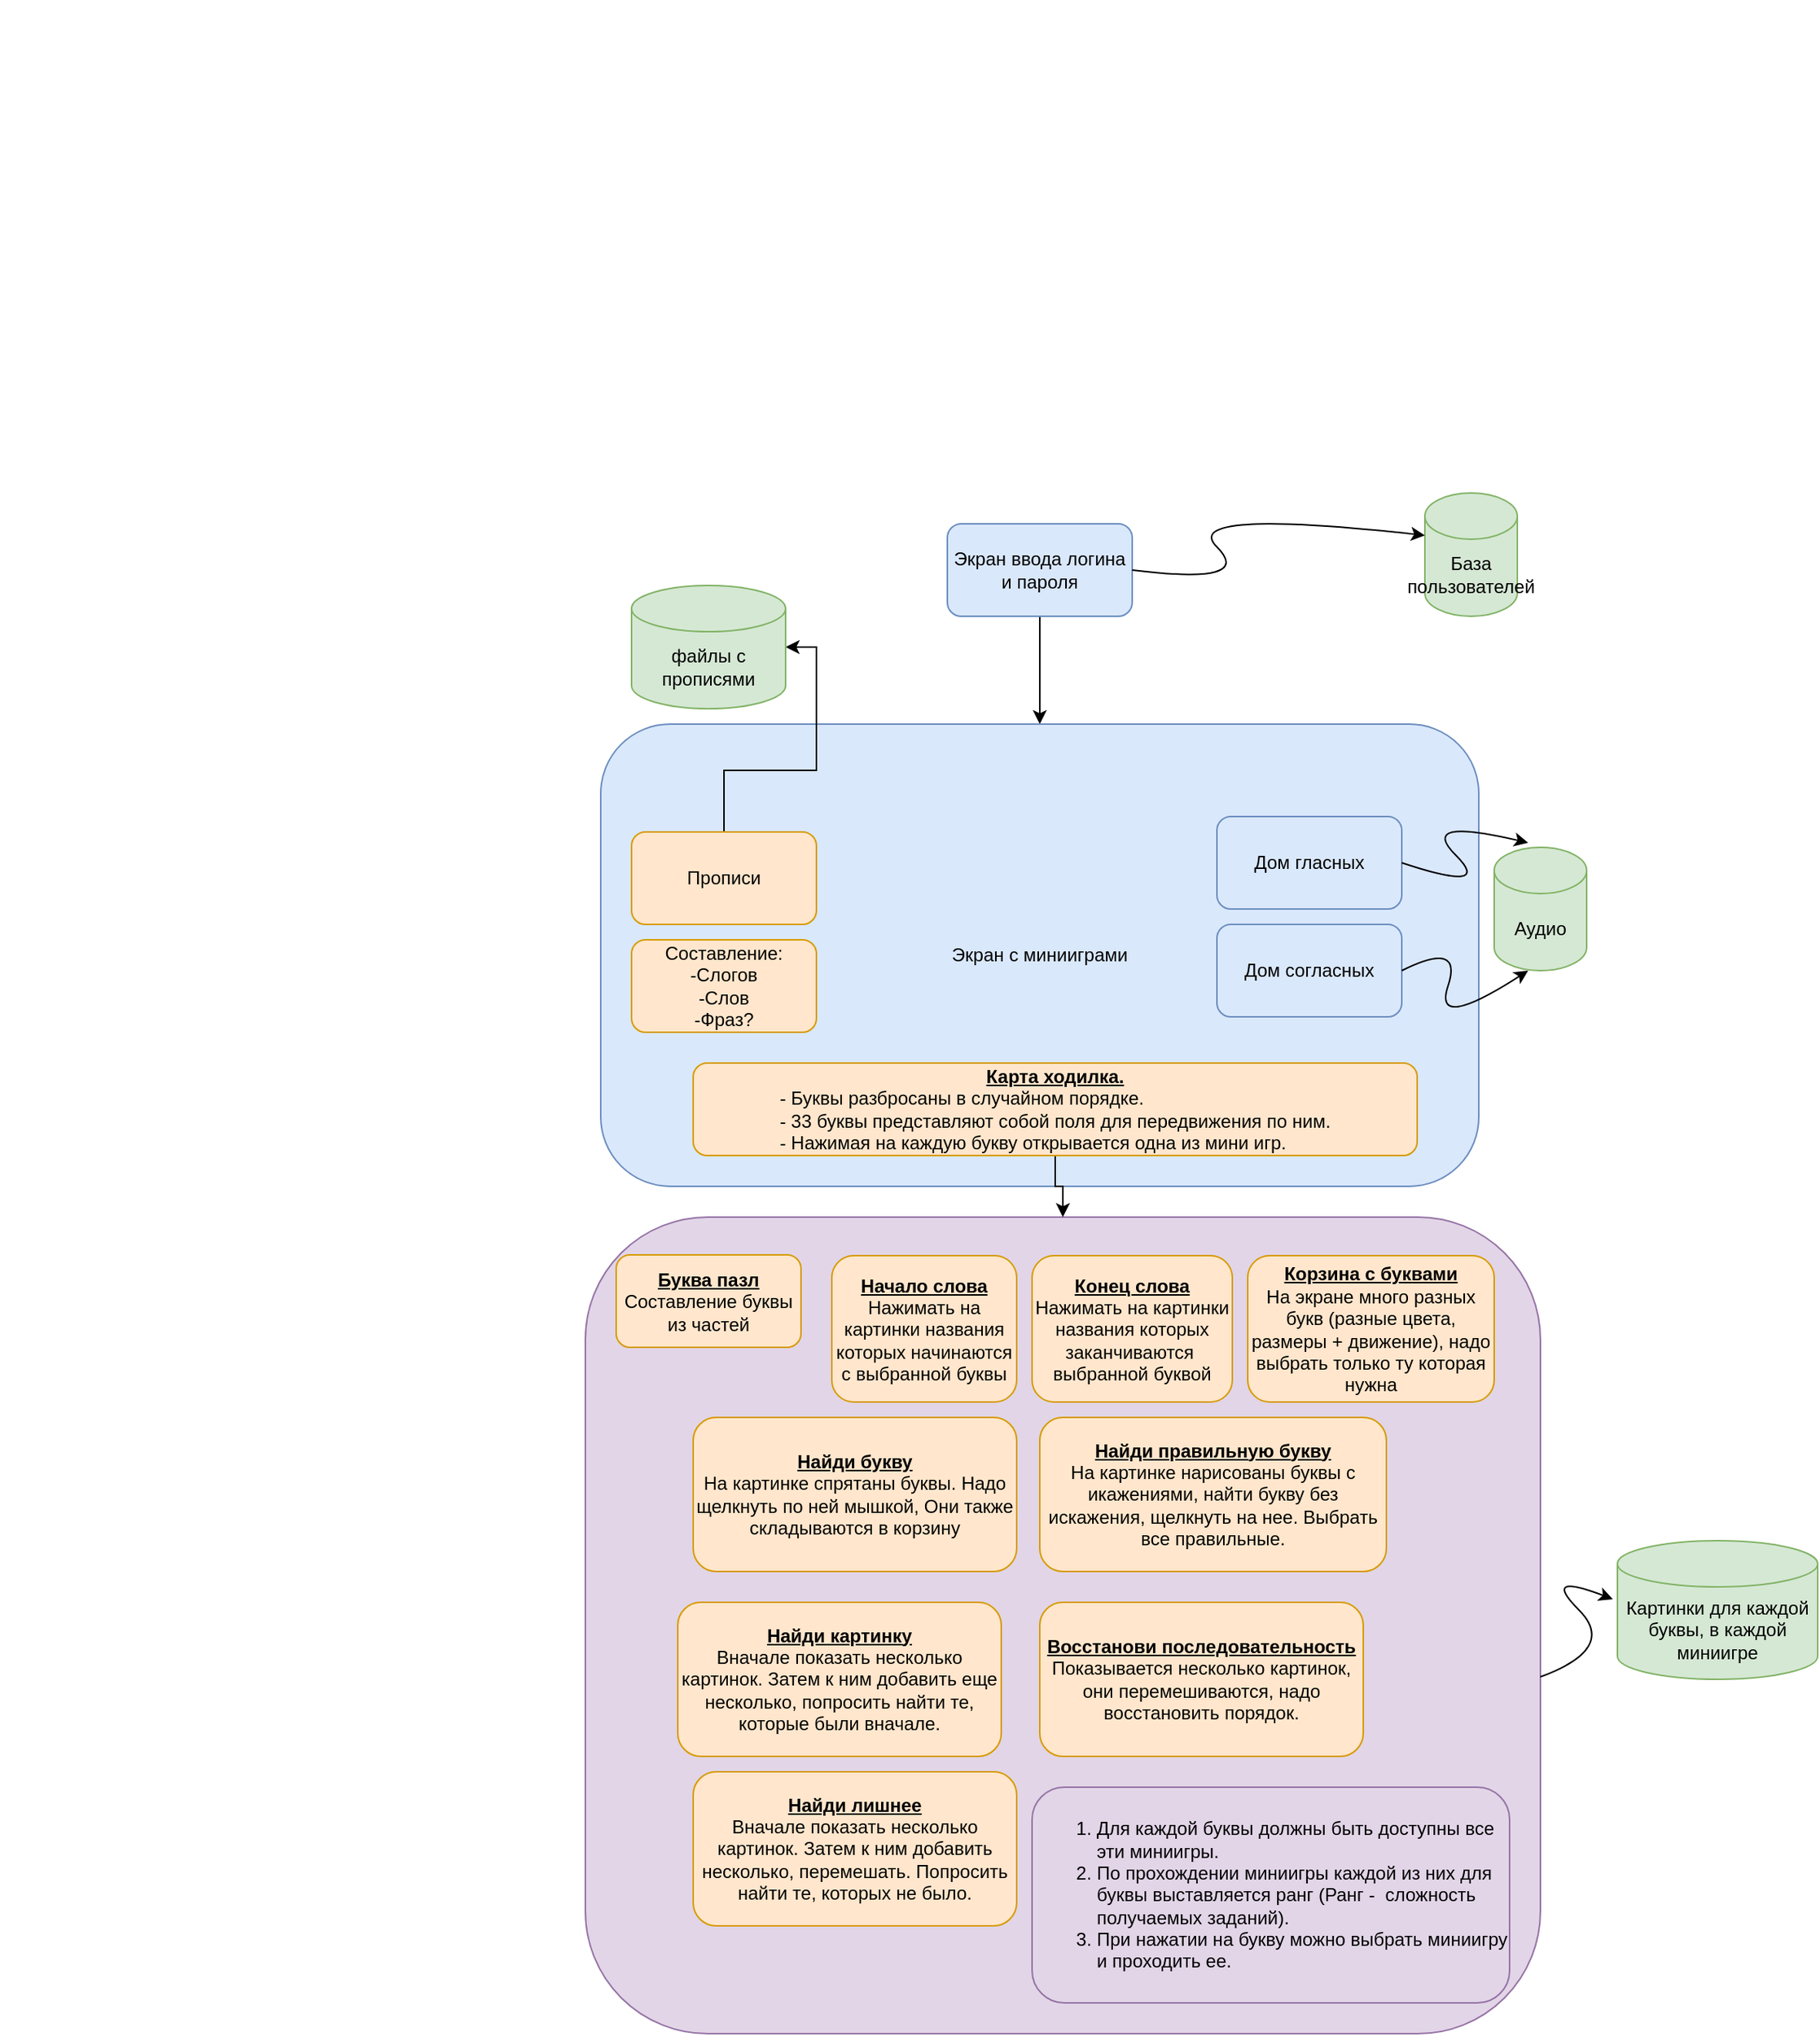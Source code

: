 <mxfile version="15.8.7" type="device"><diagram id="IunH18cLSMz2fw3ddqkJ" name="Страница 1"><mxGraphModel dx="3263" dy="809" grid="1" gridSize="10" guides="1" tooltips="1" connect="1" arrows="1" fold="1" page="1" pageScale="1" pageWidth="827" pageHeight="1169" math="0" shadow="0"><root><mxCell id="0"/><mxCell id="1" parent="0"/><mxCell id="gkEb96QHfcOuGxYYgbdy-29" value="" style="rounded=1;whiteSpace=wrap;html=1;fillColor=#e1d5e7;strokeColor=#9673a6;" parent="1" vertex="1"><mxGeometry x="-1900" y="940" width="620" height="530" as="geometry"/></mxCell><mxCell id="gkEb96QHfcOuGxYYgbdy-39" style="edgeStyle=orthogonalEdgeStyle;rounded=0;orthogonalLoop=1;jettySize=auto;html=1;exitX=0.5;exitY=1;exitDx=0;exitDy=0;entryX=0.5;entryY=0;entryDx=0;entryDy=0;" parent="1" source="gkEb96QHfcOuGxYYgbdy-2" target="gkEb96QHfcOuGxYYgbdy-3" edge="1"><mxGeometry relative="1" as="geometry"/></mxCell><mxCell id="gkEb96QHfcOuGxYYgbdy-2" value="Экран ввода логина и пароля" style="rounded=1;whiteSpace=wrap;html=1;fillColor=#dae8fc;strokeColor=#6c8ebf;" parent="1" vertex="1"><mxGeometry x="-1665" y="490" width="120" height="60" as="geometry"/></mxCell><mxCell id="gkEb96QHfcOuGxYYgbdy-3" value="Экран с минииграми" style="rounded=1;whiteSpace=wrap;html=1;fillColor=#dae8fc;strokeColor=#6c8ebf;" parent="1" vertex="1"><mxGeometry x="-1890" y="620" width="570" height="300" as="geometry"/></mxCell><mxCell id="gkEb96QHfcOuGxYYgbdy-35" style="edgeStyle=orthogonalEdgeStyle;rounded=0;orthogonalLoop=1;jettySize=auto;html=1;exitX=0.5;exitY=0;exitDx=0;exitDy=0;entryX=1;entryY=0.5;entryDx=0;entryDy=0;entryPerimeter=0;" parent="1" source="gkEb96QHfcOuGxYYgbdy-4" target="gkEb96QHfcOuGxYYgbdy-33" edge="1"><mxGeometry relative="1" as="geometry"/></mxCell><mxCell id="gkEb96QHfcOuGxYYgbdy-4" value="Прописи" style="rounded=1;whiteSpace=wrap;html=1;fillColor=#ffe6cc;strokeColor=#d79b00;" parent="1" vertex="1"><mxGeometry x="-1870" y="690" width="120" height="60" as="geometry"/></mxCell><mxCell id="gkEb96QHfcOuGxYYgbdy-9" value="База пользователей" style="shape=cylinder3;whiteSpace=wrap;html=1;boundedLbl=1;backgroundOutline=1;size=15;fillColor=#d5e8d4;strokeColor=#82b366;" parent="1" vertex="1"><mxGeometry x="-1355" y="470" width="60" height="80" as="geometry"/></mxCell><mxCell id="gkEb96QHfcOuGxYYgbdy-11" value="Дом согласных" style="rounded=1;whiteSpace=wrap;html=1;fillColor=#dae8fc;strokeColor=#6c8ebf;" parent="1" vertex="1"><mxGeometry x="-1490" y="750" width="120" height="60" as="geometry"/></mxCell><mxCell id="gkEb96QHfcOuGxYYgbdy-12" value="Дом гласных" style="rounded=1;whiteSpace=wrap;html=1;fillColor=#dae8fc;strokeColor=#6c8ebf;" parent="1" vertex="1"><mxGeometry x="-1490" y="680" width="120" height="60" as="geometry"/></mxCell><mxCell id="gkEb96QHfcOuGxYYgbdy-13" value="Составление:&lt;br&gt;-Слогов&lt;br&gt;-Слов&lt;br&gt;-Фраз?" style="rounded=1;whiteSpace=wrap;html=1;fillColor=#ffe6cc;strokeColor=#d79b00;" parent="1" vertex="1"><mxGeometry x="-1870" y="760" width="120" height="60" as="geometry"/></mxCell><mxCell id="gkEb96QHfcOuGxYYgbdy-14" value="Аудио" style="shape=cylinder3;whiteSpace=wrap;html=1;boundedLbl=1;backgroundOutline=1;size=15;fillColor=#d5e8d4;strokeColor=#82b366;" parent="1" vertex="1"><mxGeometry x="-1310" y="700" width="60" height="80" as="geometry"/></mxCell><mxCell id="gkEb96QHfcOuGxYYgbdy-15" value="" style="curved=1;endArrow=classic;html=1;rounded=0;exitX=1;exitY=0.5;exitDx=0;exitDy=0;entryX=0;entryY=0;entryDx=0;entryDy=27.5;entryPerimeter=0;" parent="1" source="gkEb96QHfcOuGxYYgbdy-2" target="gkEb96QHfcOuGxYYgbdy-9" edge="1"><mxGeometry width="50" height="50" relative="1" as="geometry"><mxPoint x="-1515" y="530" as="sourcePoint"/><mxPoint x="-1465" y="480" as="targetPoint"/><Array as="points"><mxPoint x="-1465" y="530"/><mxPoint x="-1515" y="480"/></Array></mxGeometry></mxCell><mxCell id="gkEb96QHfcOuGxYYgbdy-16" value="" style="curved=1;endArrow=classic;html=1;rounded=0;exitX=1;exitY=0.5;exitDx=0;exitDy=0;entryX=0.367;entryY=-0.037;entryDx=0;entryDy=0;entryPerimeter=0;" parent="1" source="gkEb96QHfcOuGxYYgbdy-12" target="gkEb96QHfcOuGxYYgbdy-14" edge="1"><mxGeometry width="50" height="50" relative="1" as="geometry"><mxPoint x="-1360" y="730" as="sourcePoint"/><mxPoint x="-1310" y="680" as="targetPoint"/><Array as="points"><mxPoint x="-1310" y="730"/><mxPoint x="-1360" y="680"/></Array></mxGeometry></mxCell><mxCell id="gkEb96QHfcOuGxYYgbdy-17" value="" style="curved=1;endArrow=classic;html=1;rounded=0;exitX=1;exitY=0.5;exitDx=0;exitDy=0;entryX=0.367;entryY=1;entryDx=0;entryDy=0;entryPerimeter=0;" parent="1" source="gkEb96QHfcOuGxYYgbdy-11" target="gkEb96QHfcOuGxYYgbdy-14" edge="1"><mxGeometry width="50" height="50" relative="1" as="geometry"><mxPoint x="-1350" y="870" as="sourcePoint"/><mxPoint x="-1300" y="820" as="targetPoint"/><Array as="points"><mxPoint x="-1330" y="760"/><mxPoint x="-1350" y="820"/></Array></mxGeometry></mxCell><mxCell id="gkEb96QHfcOuGxYYgbdy-36" style="edgeStyle=orthogonalEdgeStyle;rounded=0;orthogonalLoop=1;jettySize=auto;html=1;exitX=0.5;exitY=1;exitDx=0;exitDy=0;entryX=0.5;entryY=0;entryDx=0;entryDy=0;" parent="1" source="gkEb96QHfcOuGxYYgbdy-18" target="gkEb96QHfcOuGxYYgbdy-29" edge="1"><mxGeometry relative="1" as="geometry"/></mxCell><mxCell id="gkEb96QHfcOuGxYYgbdy-18" value="&lt;b&gt;&lt;u&gt;Карта ходилка.&lt;/u&gt;&lt;/b&gt;&lt;br&gt;&lt;div style=&quot;text-align: left&quot;&gt;&lt;span&gt;- Буквы разбросаны в случайном порядке.&lt;/span&gt;&lt;/div&gt;&lt;div style=&quot;text-align: left&quot;&gt;&lt;span&gt;- 33 буквы представляют собой поля для передвижения по ним.&lt;/span&gt;&lt;/div&gt;&lt;div style=&quot;text-align: left&quot;&gt;&lt;span&gt;- Нажимая на каждую букву открывается одна из мини игр.&lt;/span&gt;&lt;/div&gt;" style="rounded=1;whiteSpace=wrap;html=1;fillColor=#ffe6cc;strokeColor=#d79b00;" parent="1" vertex="1"><mxGeometry x="-1830" y="840" width="470" height="60" as="geometry"/></mxCell><mxCell id="gkEb96QHfcOuGxYYgbdy-19" value="&lt;b&gt;&lt;u&gt;Буква пазл&lt;br&gt;&lt;/u&gt;&lt;/b&gt;Составление буквы из частей" style="rounded=1;whiteSpace=wrap;html=1;fillColor=#ffe6cc;strokeColor=#d79b00;" parent="1" vertex="1"><mxGeometry x="-1880" y="964.5" width="120" height="60" as="geometry"/></mxCell><mxCell id="gkEb96QHfcOuGxYYgbdy-20" value="&lt;b&gt;&lt;u&gt;Начало слова&lt;/u&gt;&lt;/b&gt;&lt;br&gt;Нажимать на картинки названия которых начинаются с выбранной буквы" style="rounded=1;whiteSpace=wrap;html=1;fillColor=#ffe6cc;strokeColor=#d79b00;" parent="1" vertex="1"><mxGeometry x="-1740" y="965" width="120" height="95" as="geometry"/></mxCell><mxCell id="gkEb96QHfcOuGxYYgbdy-22" value="&lt;b&gt;&lt;u&gt;Корзина с буквами&lt;/u&gt;&lt;/b&gt;&lt;br&gt;На экране много разных букв (разные цвета, размеры + движение), надо выбрать только ту которая нужна" style="rounded=1;whiteSpace=wrap;html=1;fillColor=#ffe6cc;strokeColor=#d79b00;" parent="1" vertex="1"><mxGeometry x="-1470" y="965" width="160" height="95" as="geometry"/></mxCell><mxCell id="gkEb96QHfcOuGxYYgbdy-23" value="&lt;b&gt;&lt;u&gt;Конец слова&lt;/u&gt;&lt;/b&gt;&lt;br&gt;Нажимать на картинки названия которых заканчиваются&amp;nbsp; выбранной буквой" style="rounded=1;whiteSpace=wrap;html=1;fillColor=#ffe6cc;strokeColor=#d79b00;" parent="1" vertex="1"><mxGeometry x="-1610" y="965" width="130" height="95" as="geometry"/></mxCell><mxCell id="gkEb96QHfcOuGxYYgbdy-24" value="&lt;b&gt;&lt;u&gt;Найди букву&lt;/u&gt;&lt;/b&gt;&lt;br&gt;На картинке спрятаны буквы. Надо щелкнуть по ней мышкой, Они также складываются в корзину" style="rounded=1;whiteSpace=wrap;html=1;fillColor=#ffe6cc;strokeColor=#d79b00;" parent="1" vertex="1"><mxGeometry x="-1830" y="1070" width="210" height="100" as="geometry"/></mxCell><mxCell id="gkEb96QHfcOuGxYYgbdy-25" value="&lt;b&gt;&lt;u&gt;Найди правильную букву&lt;/u&gt;&lt;/b&gt;&lt;br&gt;На картинке нарисованы буквы с икажениями, найти букву без искажения, щелкнуть на нее. Выбрать все правильные." style="rounded=1;whiteSpace=wrap;html=1;fillColor=#ffe6cc;strokeColor=#d79b00;" parent="1" vertex="1"><mxGeometry x="-1605" y="1070" width="225" height="100" as="geometry"/></mxCell><mxCell id="gkEb96QHfcOuGxYYgbdy-26" value="&lt;b&gt;&lt;u&gt;Найди картинку&lt;/u&gt;&lt;/b&gt;&lt;br&gt;Вначале показать несколько картинок. Затем к ним добавить еще несколько, попросить найти те, которые были вначале.&lt;span style=&quot;color: rgba(0 , 0 , 0 , 0) ; font-family: monospace ; font-size: 0px&quot;&gt;%3CmxGraphModel%3E%3Croot%3E%3CmxCell%20id%3D%220%22%2F%3E%3CmxCell%20id%3D%221%22%20parent%3D%220%22%2F%3E%3CmxCell%20id%3D%222%22%20value%3D%22%26lt%3Bb%26gt%3B%26lt%3Bu%26gt%3B%D0%9D%D0%B0%D0%B9%D0%B4%D0%B8%20%D0%B1%D1%83%D0%BA%D0%B2%D1%83%26lt%3B%2Fu%26gt%3B%26lt%3B%2Fb%26gt%3B%26lt%3Bbr%26gt%3B%D0%9D%D0%B0%20%D0%BA%D0%B0%D1%80%D1%82%D0%B8%D0%BD%D0%BA%D0%B5%20%D1%81%D0%BF%D1%80%D1%8F%D1%82%D0%B0%D0%BD%D1%8B%20%D0%B1%D1%83%D0%BA%D0%B2%D1%8B.%20%D0%9D%D0%B0%D0%B4%D0%BE%20%D1%89%D0%B5%D0%BB%D0%BA%D0%BD%D1%83%D1%82%D1%8C%20%D0%BF%D0%BE%20%D0%BD%D0%B5%D0%B9%20%D0%BC%D1%8B%D1%88%D0%BA%D0%BE%D0%B9%2C%20%D0%9E%D0%BD%D0%B8%20%D1%82%D0%B0%D0%BA%D0%B6%D0%B5%20%D1%81%D0%BA%D0%BB%D0%B0%D0%B4%D1%8B%D0%B2%D0%B0%D1%8E%D1%82%D1%81%D1%8F%20%D0%B2%20%D0%BA%D0%BE%D1%80%D0%B7%D0%B8%D0%BD%D1%83%22%20style%3D%22rounded%3D1%3BwhiteSpace%3Dwrap%3Bhtml%3D1%3BfillColor%3D%23ffe6cc%3BstrokeColor%3D%23d79b00%3B%22%20vertex%3D%221%22%20parent%3D%221%22%3E%3CmxGeometry%20x%3D%22160%22%20y%3D%22690%22%20width%3D%22210%22%20height%3D%22100%22%20as%3D%22geometry%22%2F%3E%3C%2FmxCell%3E%3C%2Froot%3E%3C%2FmxGraphModel%3E&lt;/span&gt;" style="rounded=1;whiteSpace=wrap;html=1;fillColor=#ffe6cc;strokeColor=#d79b00;" parent="1" vertex="1"><mxGeometry x="-1840" y="1190" width="210" height="100" as="geometry"/></mxCell><mxCell id="gkEb96QHfcOuGxYYgbdy-27" value="&lt;b&gt;&lt;u&gt;Восстанови последовательность&lt;/u&gt;&lt;/b&gt;&lt;br&gt;Показывается несколько картинок, они перемешиваются, надо восстановить порядок.&lt;span style=&quot;color: rgba(0 , 0 , 0 , 0) ; font-family: monospace ; font-size: 0px&quot;&gt;%3CmxGraphModel%3E%3Croot%3E%3CmxCell%20id%3D%220%22%2F%3E%3CmxCell%20id%3D%221%22%20parent%3D%220%22%2F%3E%3CmxCell%20id%3D%222%22%20value%3D%22%26lt%3Bb%26gt%3B%26lt%3Bu%26gt%3B%D0%9D%D0%B0%D0%B9%D0%B4%D0%B8%20%D0%B1%D1%83%D0%BA%D0%B2%D1%83%26lt%3B%2Fu%26gt%3B%26lt%3B%2Fb%26gt%3B%26lt%3Bbr%26gt%3B%D0%9D%D0%B0%20%D0%BA%D0%B0%D1%80%D1%82%D0%B8%D0%BD%D0%BA%D0%B5%20%D1%81%D0%BF%D1%80%D1%8F%D1%82%D0%B0%D0%BD%D1%8B%20%D0%B1%D1%83%D0%BA%D0%B2%D1%8B.%20%D0%9D%D0%B0%D0%B4%D0%BE%20%D1%89%D0%B5%D0%BB%D0%BA%D0%BD%D1%83%D1%82%D1%8C%20%D0%BF%D0%BE%20%D0%BD%D0%B5%D0%B9%20%D0%BC%D1%8B%D1%88%D0%BA%D0%BE%D0%B9%2C%20%D0%9E%D0%BD%D0%B8%20%D1%82%D0%B0%D0%BA%D0%B6%D0%B5%20%D1%81%D0%BA%D0%BB%D0%B0%D0%B4%D1%8B%D0%B2%D0%B0%D1%8E%D1%82%D1%81%D1%8F%20%D0%B2%20%D0%BA%D0%BE%D1%80%D0%B7%D0%B8%D0%BD%D1%83%22%20style%3D%22rounded%3D1%3BwhiteSpace%3Dwrap%3Bhtml%3D1%3BfillColor%3D%23ffe6cc%3BstrokeColor%3D%23d79b00%3B%22%20vertex%3D%221%22%20parent%3D%221%22%3E%3CmxGeometry%20x%3D%22160%22%20y%3D%22690%22%20width%3D%22210%22%20height%3D%22100%22%20as%3D%22geometry%22%2F%3E%3C%2FmxCell%3E%3C%2Froot%3E%3C%2FmxGraphModel%3E&lt;/span&gt;" style="rounded=1;whiteSpace=wrap;html=1;fillColor=#ffe6cc;strokeColor=#d79b00;" parent="1" vertex="1"><mxGeometry x="-1605" y="1190" width="210" height="100" as="geometry"/></mxCell><mxCell id="gkEb96QHfcOuGxYYgbdy-28" value="&lt;b&gt;&lt;u&gt;Найди лишнее&lt;/u&gt;&lt;/b&gt;&lt;br&gt;Вначале показать несколько картинок. Затем к ним добавить несколько, перемешать. Попросить найти те, которых не было.&lt;span style=&quot;color: rgba(0 , 0 , 0 , 0) ; font-family: monospace ; font-size: 0px&quot;&gt;%3CmxGraphModel%3E%3Croot%3E%3CmxCell%20id%3D%220%22%2F%3E%3CmxCell%20id%3D%221%22%20parent%3D%220%22%2F%3E%3CmxCell%20id%3D%222%22%20value%3D%22%26lt%3Bb%26gt%3B%26lt%3Bu%26gt%3B%D0%9D%D0%B0%D0%B9%D0%B4%D0%B8%20%D0%B1%D1%83%D0%BA%D0%B2%D1%83%26lt%3B%2Fu%26gt%3B%26lt%3B%2Fb%26gt%3B%26lt%3Bbr%26gt%3B%D0%9D%D0%B0%20%D0%BA%D0%B0%D1%80%D1%82%D0%B8%D0%BD%D0%BA%D0%B5%20%D1%81%D0%BF%D1%80%D1%8F%D1%82%D0%B0%D0%BD%D1%8B%20%D0%B1%D1%83%D0%BA%D0%B2%D1%8B.%20%D0%9D%D0%B0%D0%B4%D0%BE%20%D1%89%D0%B5%D0%BB%D0%BA%D0%BD%D1%83%D1%82%D1%8C%20%D0%BF%D0%BE%20%D0%BD%D0%B5%D0%B9%20%D0%BC%D1%8B%D1%88%D0%BA%D0%BE%D0%B9%2C%20%D0%9E%D0%BD%D0%B8%20%D1%82%D0%B0%D0%BA%D0%B6%D0%B5%20%D1%81%D0%BA%D0%BB%D0%B0%D0%B4%D1%8B%D0%B2%D0%B0%D1%8E%D1%82%D1%81%D1%8F%20%D0%B2%20%D0%BA%D0%BE%D1%80%D0%B7%D0%B8%D0%BD%D1%83%22%20style%3D%22rounded%3D1%3BwhiteSpace%3Dwrap%3Bhtml%3D1%3BfillColor%3D%23ffe6cc%3BstrokeColor%3D%23d79b00%3B%22%20vertex%3D%221%22%20parent%3D%221%22%3E%3CmxGeometry%20x%3D%22160%22%20y%3D%22690%22%20width%3D%22210%22%20height%3D%22100%22%20as%3D%22geometry%22%2F%3E%3C%2FmxCell%3E%3C%2Froot%3E%3C%2FmxGraphModel%3E&lt;/span&gt;" style="rounded=1;whiteSpace=wrap;html=1;fillColor=#ffe6cc;strokeColor=#d79b00;" parent="1" vertex="1"><mxGeometry x="-1830" y="1300" width="210" height="100" as="geometry"/></mxCell><mxCell id="gkEb96QHfcOuGxYYgbdy-30" value="&lt;ol&gt;&lt;li&gt;Для каждой буквы должны быть доступны все эти миниигры.&amp;nbsp;&lt;/li&gt;&lt;li&gt;&lt;span&gt;По прохождении миниигры каждой из них для буквы выставляется ранг (Ранг -&amp;nbsp; сложность получаемых заданий). &lt;/span&gt;&lt;/li&gt;&lt;li&gt;&lt;span&gt;При нажатии на букву можно выбрать миниигру и проходить ее.&lt;/span&gt;&lt;/li&gt;&lt;/ol&gt;" style="rounded=1;whiteSpace=wrap;html=1;fillColor=#e1d5e7;strokeColor=#9673a6;align=left;" parent="1" vertex="1"><mxGeometry x="-1610" y="1310" width="310" height="140" as="geometry"/></mxCell><mxCell id="gkEb96QHfcOuGxYYgbdy-32" value="Картинки для каждой буквы, в каждой миниигре" style="shape=cylinder3;whiteSpace=wrap;html=1;boundedLbl=1;backgroundOutline=1;size=15;fillColor=#d5e8d4;strokeColor=#82b366;" parent="1" vertex="1"><mxGeometry x="-1230" y="1150" width="130" height="90" as="geometry"/></mxCell><mxCell id="gkEb96QHfcOuGxYYgbdy-33" value="файлы с прописями" style="shape=cylinder3;whiteSpace=wrap;html=1;boundedLbl=1;backgroundOutline=1;size=15;fillColor=#d5e8d4;strokeColor=#82b366;" parent="1" vertex="1"><mxGeometry x="-1870" y="530" width="100" height="80" as="geometry"/></mxCell><mxCell id="gkEb96QHfcOuGxYYgbdy-38" value="" style="curved=1;endArrow=classic;html=1;rounded=0;entryX=-0.023;entryY=0.422;entryDx=0;entryDy=0;entryPerimeter=0;exitX=1;exitY=0.563;exitDx=0;exitDy=0;exitPerimeter=0;" parent="1" source="gkEb96QHfcOuGxYYgbdy-29" target="gkEb96QHfcOuGxYYgbdy-32" edge="1"><mxGeometry width="50" height="50" relative="1" as="geometry"><mxPoint x="-1280" y="1220" as="sourcePoint"/><mxPoint x="-1230" y="1170" as="targetPoint"/><Array as="points"><mxPoint x="-1230" y="1220"/><mxPoint x="-1280" y="1170"/></Array></mxGeometry></mxCell><mxCell id="KGTaRD1Iyj6XmyxgED3p-1" value="&lt;mxGraphModel&gt;&lt;root&gt;&lt;mxCell id=&quot;0&quot;/&gt;&lt;mxCell id=&quot;1&quot; parent=&quot;0&quot;/&gt;&lt;mxCell id=&quot;2&quot; value=&quot;&quot; style=&quot;rounded=1;whiteSpace=wrap;html=1;fillColor=#e1d5e7;strokeColor=#9673a6;&quot; vertex=&quot;1&quot; parent=&quot;1&quot;&gt;&lt;mxGeometry x=&quot;-1900&quot; y=&quot;940&quot; width=&quot;620&quot; height=&quot;530&quot; as=&quot;geometry&quot;/&gt;&lt;/mxCell&gt;&lt;mxCell id=&quot;3&quot; style=&quot;edgeStyle=orthogonalEdgeStyle;rounded=0;orthogonalLoop=1;jettySize=auto;html=1;exitX=0.5;exitY=1;exitDx=0;exitDy=0;entryX=0.5;entryY=0;entryDx=0;entryDy=0;&quot; edge=&quot;1&quot; source=&quot;4&quot; target=&quot;5&quot; parent=&quot;1&quot;&gt;&lt;mxGeometry relative=&quot;1&quot; as=&quot;geometry&quot;/&gt;&lt;/mxCell&gt;&lt;mxCell id=&quot;4&quot; value=&quot;Экран ввода логина и пароля&quot; style=&quot;rounded=1;whiteSpace=wrap;html=1;fillColor=#dae8fc;strokeColor=#6c8ebf;&quot; vertex=&quot;1&quot; parent=&quot;1&quot;&gt;&lt;mxGeometry x=&quot;-1665&quot; y=&quot;490&quot; width=&quot;120&quot; height=&quot;60&quot; as=&quot;geometry&quot;/&gt;&lt;/mxCell&gt;&lt;mxCell id=&quot;5&quot; value=&quot;Экран с минииграми&quot; style=&quot;rounded=1;whiteSpace=wrap;html=1;fillColor=#dae8fc;strokeColor=#6c8ebf;&quot; vertex=&quot;1&quot; parent=&quot;1&quot;&gt;&lt;mxGeometry x=&quot;-1890&quot; y=&quot;620&quot; width=&quot;570&quot; height=&quot;300&quot; as=&quot;geometry&quot;/&gt;&lt;/mxCell&gt;&lt;mxCell id=&quot;6&quot; style=&quot;edgeStyle=orthogonalEdgeStyle;rounded=0;orthogonalLoop=1;jettySize=auto;html=1;exitX=0.5;exitY=0;exitDx=0;exitDy=0;entryX=1;entryY=0.5;entryDx=0;entryDy=0;entryPerimeter=0;&quot; edge=&quot;1&quot; source=&quot;7&quot; target=&quot;29&quot; parent=&quot;1&quot;&gt;&lt;mxGeometry relative=&quot;1&quot; as=&quot;geometry&quot;/&gt;&lt;/mxCell&gt;&lt;mxCell id=&quot;7&quot; value=&quot;Прописи&quot; style=&quot;rounded=1;whiteSpace=wrap;html=1;fillColor=#ffe6cc;strokeColor=#d79b00;&quot; vertex=&quot;1&quot; parent=&quot;1&quot;&gt;&lt;mxGeometry x=&quot;-1870&quot; y=&quot;690&quot; width=&quot;120&quot; height=&quot;60&quot; as=&quot;geometry&quot;/&gt;&lt;/mxCell&gt;&lt;mxCell id=&quot;8&quot; value=&quot;База пользователей&quot; style=&quot;shape=cylinder3;whiteSpace=wrap;html=1;boundedLbl=1;backgroundOutline=1;size=15;fillColor=#d5e8d4;strokeColor=#82b366;&quot; vertex=&quot;1&quot; parent=&quot;1&quot;&gt;&lt;mxGeometry x=&quot;-1355&quot; y=&quot;470&quot; width=&quot;60&quot; height=&quot;80&quot; as=&quot;geometry&quot;/&gt;&lt;/mxCell&gt;&lt;mxCell id=&quot;9&quot; value=&quot;Дом согласных&quot; style=&quot;rounded=1;whiteSpace=wrap;html=1;fillColor=#dae8fc;strokeColor=#6c8ebf;&quot; vertex=&quot;1&quot; parent=&quot;1&quot;&gt;&lt;mxGeometry x=&quot;-1490&quot; y=&quot;750&quot; width=&quot;120&quot; height=&quot;60&quot; as=&quot;geometry&quot;/&gt;&lt;/mxCell&gt;&lt;mxCell id=&quot;10&quot; value=&quot;Дом гласных&quot; style=&quot;rounded=1;whiteSpace=wrap;html=1;fillColor=#dae8fc;strokeColor=#6c8ebf;&quot; vertex=&quot;1&quot; parent=&quot;1&quot;&gt;&lt;mxGeometry x=&quot;-1490&quot; y=&quot;680&quot; width=&quot;120&quot; height=&quot;60&quot; as=&quot;geometry&quot;/&gt;&lt;/mxCell&gt;&lt;mxCell id=&quot;11&quot; value=&quot;Составление:&amp;lt;br&amp;gt;-Слогов&amp;lt;br&amp;gt;-Слов&amp;lt;br&amp;gt;-Фраз?&quot; style=&quot;rounded=1;whiteSpace=wrap;html=1;fillColor=#ffe6cc;strokeColor=#d79b00;&quot; vertex=&quot;1&quot; parent=&quot;1&quot;&gt;&lt;mxGeometry x=&quot;-1870&quot; y=&quot;760&quot; width=&quot;120&quot; height=&quot;60&quot; as=&quot;geometry&quot;/&gt;&lt;/mxCell&gt;&lt;mxCell id=&quot;12&quot; value=&quot;Аудио&quot; style=&quot;shape=cylinder3;whiteSpace=wrap;html=1;boundedLbl=1;backgroundOutline=1;size=15;fillColor=#d5e8d4;strokeColor=#82b366;&quot; vertex=&quot;1&quot; parent=&quot;1&quot;&gt;&lt;mxGeometry x=&quot;-1310&quot; y=&quot;700&quot; width=&quot;60&quot; height=&quot;80&quot; as=&quot;geometry&quot;/&gt;&lt;/mxCell&gt;&lt;mxCell id=&quot;13&quot; value=&quot;&quot; style=&quot;curved=1;endArrow=classic;html=1;rounded=0;exitX=1;exitY=0.5;exitDx=0;exitDy=0;entryX=0;entryY=0;entryDx=0;entryDy=27.5;entryPerimeter=0;&quot; edge=&quot;1&quot; source=&quot;4&quot; target=&quot;8&quot; parent=&quot;1&quot;&gt;&lt;mxGeometry width=&quot;50&quot; height=&quot;50&quot; relative=&quot;1&quot; as=&quot;geometry&quot;&gt;&lt;mxPoint x=&quot;-1515&quot; y=&quot;530&quot; as=&quot;sourcePoint&quot;/&gt;&lt;mxPoint x=&quot;-1465&quot; y=&quot;480&quot; as=&quot;targetPoint&quot;/&gt;&lt;Array as=&quot;points&quot;&gt;&lt;mxPoint x=&quot;-1465&quot; y=&quot;530&quot;/&gt;&lt;mxPoint x=&quot;-1515&quot; y=&quot;480&quot;/&gt;&lt;/Array&gt;&lt;/mxGeometry&gt;&lt;/mxCell&gt;&lt;mxCell id=&quot;14&quot; value=&quot;&quot; style=&quot;curved=1;endArrow=classic;html=1;rounded=0;exitX=1;exitY=0.5;exitDx=0;exitDy=0;entryX=0.367;entryY=-0.037;entryDx=0;entryDy=0;entryPerimeter=0;&quot; edge=&quot;1&quot; source=&quot;10&quot; target=&quot;12&quot; parent=&quot;1&quot;&gt;&lt;mxGeometry width=&quot;50&quot; height=&quot;50&quot; relative=&quot;1&quot; as=&quot;geometry&quot;&gt;&lt;mxPoint x=&quot;-1360&quot; y=&quot;730&quot; as=&quot;sourcePoint&quot;/&gt;&lt;mxPoint x=&quot;-1310&quot; y=&quot;680&quot; as=&quot;targetPoint&quot;/&gt;&lt;Array as=&quot;points&quot;&gt;&lt;mxPoint x=&quot;-1310&quot; y=&quot;730&quot;/&gt;&lt;mxPoint x=&quot;-1360&quot; y=&quot;680&quot;/&gt;&lt;/Array&gt;&lt;/mxGeometry&gt;&lt;/mxCell&gt;&lt;mxCell id=&quot;15&quot; value=&quot;&quot; style=&quot;curved=1;endArrow=classic;html=1;rounded=0;exitX=1;exitY=0.5;exitDx=0;exitDy=0;entryX=0.367;entryY=1;entryDx=0;entryDy=0;entryPerimeter=0;&quot; edge=&quot;1&quot; source=&quot;9&quot; target=&quot;12&quot; parent=&quot;1&quot;&gt;&lt;mxGeometry width=&quot;50&quot; height=&quot;50&quot; relative=&quot;1&quot; as=&quot;geometry&quot;&gt;&lt;mxPoint x=&quot;-1350&quot; y=&quot;870&quot; as=&quot;sourcePoint&quot;/&gt;&lt;mxPoint x=&quot;-1300&quot; y=&quot;820&quot; as=&quot;targetPoint&quot;/&gt;&lt;Array as=&quot;points&quot;&gt;&lt;mxPoint x=&quot;-1330&quot; y=&quot;760&quot;/&gt;&lt;mxPoint x=&quot;-1350&quot; y=&quot;820&quot;/&gt;&lt;/Array&gt;&lt;/mxGeometry&gt;&lt;/mxCell&gt;&lt;mxCell id=&quot;16&quot; style=&quot;edgeStyle=orthogonalEdgeStyle;rounded=0;orthogonalLoop=1;jettySize=auto;html=1;exitX=0.5;exitY=1;exitDx=0;exitDy=0;entryX=0.5;entryY=0;entryDx=0;entryDy=0;&quot; edge=&quot;1&quot; source=&quot;17&quot; target=&quot;2&quot; parent=&quot;1&quot;&gt;&lt;mxGeometry relative=&quot;1&quot; as=&quot;geometry&quot;/&gt;&lt;/mxCell&gt;&lt;mxCell id=&quot;17&quot; value=&quot;&amp;lt;b&amp;gt;&amp;lt;u&amp;gt;Карта ходилка.&amp;lt;/u&amp;gt;&amp;lt;/b&amp;gt;&amp;lt;br&amp;gt;&amp;lt;div style=&amp;quot;text-align: left&amp;quot;&amp;gt;&amp;lt;span&amp;gt;- Буквы разбросаны в случайном порядке.&amp;lt;/span&amp;gt;&amp;lt;/div&amp;gt;&amp;lt;div style=&amp;quot;text-align: left&amp;quot;&amp;gt;&amp;lt;span&amp;gt;- 33 буквы представляют собой поля для передвижения по ним.&amp;lt;/span&amp;gt;&amp;lt;/div&amp;gt;&amp;lt;div style=&amp;quot;text-align: left&amp;quot;&amp;gt;&amp;lt;span&amp;gt;- Нажимая на каждую букву открывается одна из мини игр.&amp;lt;/span&amp;gt;&amp;lt;/div&amp;gt;&quot; style=&quot;rounded=1;whiteSpace=wrap;html=1;fillColor=#ffe6cc;strokeColor=#d79b00;&quot; vertex=&quot;1&quot; parent=&quot;1&quot;&gt;&lt;mxGeometry x=&quot;-1830&quot; y=&quot;840&quot; width=&quot;470&quot; height=&quot;60&quot; as=&quot;geometry&quot;/&gt;&lt;/mxCell&gt;&lt;mxCell id=&quot;18&quot; value=&quot;&amp;lt;b&amp;gt;&amp;lt;u&amp;gt;Буква пазл&amp;lt;br&amp;gt;&amp;lt;/u&amp;gt;&amp;lt;/b&amp;gt;Составление буквы из частей&quot; style=&quot;rounded=1;whiteSpace=wrap;html=1;fillColor=#ffe6cc;strokeColor=#d79b00;&quot; vertex=&quot;1&quot; parent=&quot;1&quot;&gt;&lt;mxGeometry x=&quot;-1880&quot; y=&quot;964.5&quot; width=&quot;120&quot; height=&quot;60&quot; as=&quot;geometry&quot;/&gt;&lt;/mxCell&gt;&lt;mxCell id=&quot;19&quot; value=&quot;&amp;lt;b&amp;gt;&amp;lt;u&amp;gt;Начало слова&amp;lt;/u&amp;gt;&amp;lt;/b&amp;gt;&amp;lt;br&amp;gt;Нажимать на картинки названия которых начинаются с выбранной буквы&quot; style=&quot;rounded=1;whiteSpace=wrap;html=1;fillColor=#ffe6cc;strokeColor=#d79b00;&quot; vertex=&quot;1&quot; parent=&quot;1&quot;&gt;&lt;mxGeometry x=&quot;-1740&quot; y=&quot;965&quot; width=&quot;120&quot; height=&quot;95&quot; as=&quot;geometry&quot;/&gt;&lt;/mxCell&gt;&lt;mxCell id=&quot;20&quot; value=&quot;&amp;lt;b&amp;gt;&amp;lt;u&amp;gt;Корзина с буквами&amp;lt;/u&amp;gt;&amp;lt;/b&amp;gt;&amp;lt;br&amp;gt;На экране много разных букв (разные цвета, размеры + движение), надо выбрать только ту которая нужна&quot; style=&quot;rounded=1;whiteSpace=wrap;html=1;fillColor=#ffe6cc;strokeColor=#d79b00;&quot; vertex=&quot;1&quot; parent=&quot;1&quot;&gt;&lt;mxGeometry x=&quot;-1470&quot; y=&quot;965&quot; width=&quot;160&quot; height=&quot;95&quot; as=&quot;geometry&quot;/&gt;&lt;/mxCell&gt;&lt;mxCell id=&quot;21&quot; value=&quot;&amp;lt;b&amp;gt;&amp;lt;u&amp;gt;Конец слова&amp;lt;/u&amp;gt;&amp;lt;/b&amp;gt;&amp;lt;br&amp;gt;Нажимать на картинки названия которых заканчиваются&amp;amp;nbsp; выбранной буквой&quot; style=&quot;rounded=1;whiteSpace=wrap;html=1;fillColor=#ffe6cc;strokeColor=#d79b00;&quot; vertex=&quot;1&quot; parent=&quot;1&quot;&gt;&lt;mxGeometry x=&quot;-1610&quot; y=&quot;965&quot; width=&quot;130&quot; height=&quot;95&quot; as=&quot;geometry&quot;/&gt;&lt;/mxCell&gt;&lt;mxCell id=&quot;22&quot; value=&quot;&amp;lt;b&amp;gt;&amp;lt;u&amp;gt;Найди букву&amp;lt;/u&amp;gt;&amp;lt;/b&amp;gt;&amp;lt;br&amp;gt;На картинке спрятаны буквы. Надо щелкнуть по ней мышкой, Они также складываются в корзину&quot; style=&quot;rounded=1;whiteSpace=wrap;html=1;fillColor=#ffe6cc;strokeColor=#d79b00;&quot; vertex=&quot;1&quot; parent=&quot;1&quot;&gt;&lt;mxGeometry x=&quot;-1830&quot; y=&quot;1070&quot; width=&quot;210&quot; height=&quot;100&quot; as=&quot;geometry&quot;/&gt;&lt;/mxCell&gt;&lt;mxCell id=&quot;23&quot; value=&quot;&amp;lt;b&amp;gt;&amp;lt;u&amp;gt;Найди правильную букву&amp;lt;/u&amp;gt;&amp;lt;/b&amp;gt;&amp;lt;br&amp;gt;На картинке нарисованы буквы с икажениями, найти букву без искажения, щелкнуть на нее. Выбрать все правильные.&quot; style=&quot;rounded=1;whiteSpace=wrap;html=1;fillColor=#ffe6cc;strokeColor=#d79b00;&quot; vertex=&quot;1&quot; parent=&quot;1&quot;&gt;&lt;mxGeometry x=&quot;-1605&quot; y=&quot;1070&quot; width=&quot;225&quot; height=&quot;100&quot; as=&quot;geometry&quot;/&gt;&lt;/mxCell&gt;&lt;mxCell id=&quot;24&quot; value=&quot;&amp;lt;b&amp;gt;&amp;lt;u&amp;gt;Найди картинку&amp;lt;/u&amp;gt;&amp;lt;/b&amp;gt;&amp;lt;br&amp;gt;Вначале показать несколько картинок. Затем к ним добавить еще несколько, попросить найти те, которые были вначале.&amp;lt;span style=&amp;quot;color: rgba(0 , 0 , 0 , 0) ; font-family: monospace ; font-size: 0px&amp;quot;&amp;gt;%3CmxGraphModel%3E%3Croot%3E%3CmxCell%20id%3D%220%22%2F%3E%3CmxCell%20id%3D%221%22%20parent%3D%220%22%2F%3E%3CmxCell%20id%3D%222%22%20value%3D%22%26lt%3Bb%26gt%3B%26lt%3Bu%26gt%3B%D0%9D%D0%B0%D0%B9%D0%B4%D0%B8%20%D0%B1%D1%83%D0%BA%D0%B2%D1%83%26lt%3B%2Fu%26gt%3B%26lt%3B%2Fb%26gt%3B%26lt%3Bbr%26gt%3B%D0%9D%D0%B0%20%D0%BA%D0%B0%D1%80%D1%82%D0%B8%D0%BD%D0%BA%D0%B5%20%D1%81%D0%BF%D1%80%D1%8F%D1%82%D0%B0%D0%BD%D1%8B%20%D0%B1%D1%83%D0%BA%D0%B2%D1%8B.%20%D0%9D%D0%B0%D0%B4%D0%BE%20%D1%89%D0%B5%D0%BB%D0%BA%D0%BD%D1%83%D1%82%D1%8C%20%D0%BF%D0%BE%20%D0%BD%D0%B5%D0%B9%20%D0%BC%D1%8B%D1%88%D0%BA%D0%BE%D0%B9%2C%20%D0%9E%D0%BD%D0%B8%20%D1%82%D0%B0%D0%BA%D0%B6%D0%B5%20%D1%81%D0%BA%D0%BB%D0%B0%D0%B4%D1%8B%D0%B2%D0%B0%D1%8E%D1%82%D1%81%D1%8F%20%D0%B2%20%D0%BA%D0%BE%D1%80%D0%B7%D0%B8%D0%BD%D1%83%22%20style%3D%22rounded%3D1%3BwhiteSpace%3Dwrap%3Bhtml%3D1%3BfillColor%3D%23ffe6cc%3BstrokeColor%3D%23d79b00%3B%22%20vertex%3D%221%22%20parent%3D%221%22%3E%3CmxGeometry%20x%3D%22160%22%20y%3D%22690%22%20width%3D%22210%22%20height%3D%22100%22%20as%3D%22geometry%22%2F%3E%3C%2FmxCell%3E%3C%2Froot%3E%3C%2FmxGraphModel%3E&amp;lt;/span&amp;gt;&quot; style=&quot;rounded=1;whiteSpace=wrap;html=1;fillColor=#ffe6cc;strokeColor=#d79b00;&quot; vertex=&quot;1&quot; parent=&quot;1&quot;&gt;&lt;mxGeometry x=&quot;-1840&quot; y=&quot;1190&quot; width=&quot;210&quot; height=&quot;100&quot; as=&quot;geometry&quot;/&gt;&lt;/mxCell&gt;&lt;mxCell id=&quot;25&quot; value=&quot;&amp;lt;b&amp;gt;&amp;lt;u&amp;gt;Восстанови последовательность&amp;lt;/u&amp;gt;&amp;lt;/b&amp;gt;&amp;lt;br&amp;gt;Показывается несколько картинок, они перемешиваются, надо восстановить порядок.&amp;lt;span style=&amp;quot;color: rgba(0 , 0 , 0 , 0) ; font-family: monospace ; font-size: 0px&amp;quot;&amp;gt;%3CmxGraphModel%3E%3Croot%3E%3CmxCell%20id%3D%220%22%2F%3E%3CmxCell%20id%3D%221%22%20parent%3D%220%22%2F%3E%3CmxCell%20id%3D%222%22%20value%3D%22%26lt%3Bb%26gt%3B%26lt%3Bu%26gt%3B%D0%9D%D0%B0%D0%B9%D0%B4%D0%B8%20%D0%B1%D1%83%D0%BA%D0%B2%D1%83%26lt%3B%2Fu%26gt%3B%26lt%3B%2Fb%26gt%3B%26lt%3Bbr%26gt%3B%D0%9D%D0%B0%20%D0%BA%D0%B0%D1%80%D1%82%D0%B8%D0%BD%D0%BA%D0%B5%20%D1%81%D0%BF%D1%80%D1%8F%D1%82%D0%B0%D0%BD%D1%8B%20%D0%B1%D1%83%D0%BA%D0%B2%D1%8B.%20%D0%9D%D0%B0%D0%B4%D0%BE%20%D1%89%D0%B5%D0%BB%D0%BA%D0%BD%D1%83%D1%82%D1%8C%20%D0%BF%D0%BE%20%D0%BD%D0%B5%D0%B9%20%D0%BC%D1%8B%D1%88%D0%BA%D0%BE%D0%B9%2C%20%D0%9E%D0%BD%D0%B8%20%D1%82%D0%B0%D0%BA%D0%B6%D0%B5%20%D1%81%D0%BA%D0%BB%D0%B0%D0%B4%D1%8B%D0%B2%D0%B0%D1%8E%D1%82%D1%81%D1%8F%20%D0%B2%20%D0%BA%D0%BE%D1%80%D0%B7%D0%B8%D0%BD%D1%83%22%20style%3D%22rounded%3D1%3BwhiteSpace%3Dwrap%3Bhtml%3D1%3BfillColor%3D%23ffe6cc%3BstrokeColor%3D%23d79b00%3B%22%20vertex%3D%221%22%20parent%3D%221%22%3E%3CmxGeometry%20x%3D%22160%22%20y%3D%22690%22%20width%3D%22210%22%20height%3D%22100%22%20as%3D%22geometry%22%2F%3E%3C%2FmxCell%3E%3C%2Froot%3E%3C%2FmxGraphModel%3E&amp;lt;/span&amp;gt;&quot; style=&quot;rounded=1;whiteSpace=wrap;html=1;fillColor=#ffe6cc;strokeColor=#d79b00;&quot; vertex=&quot;1&quot; parent=&quot;1&quot;&gt;&lt;mxGeometry x=&quot;-1605&quot; y=&quot;1190&quot; width=&quot;210&quot; height=&quot;100&quot; as=&quot;geometry&quot;/&gt;&lt;/mxCell&gt;&lt;mxCell id=&quot;26&quot; value=&quot;&amp;lt;b&amp;gt;&amp;lt;u&amp;gt;Найди лишнее&amp;lt;/u&amp;gt;&amp;lt;/b&amp;gt;&amp;lt;br&amp;gt;Вначале показать несколько картинок. Затем к ним добавить несколько, перемешать. Попросить найти те, которых не было.&amp;lt;span style=&amp;quot;color: rgba(0 , 0 , 0 , 0) ; font-family: monospace ; font-size: 0px&amp;quot;&amp;gt;%3CmxGraphModel%3E%3Croot%3E%3CmxCell%20id%3D%220%22%2F%3E%3CmxCell%20id%3D%221%22%20parent%3D%220%22%2F%3E%3CmxCell%20id%3D%222%22%20value%3D%22%26lt%3Bb%26gt%3B%26lt%3Bu%26gt%3B%D0%9D%D0%B0%D0%B9%D0%B4%D0%B8%20%D0%B1%D1%83%D0%BA%D0%B2%D1%83%26lt%3B%2Fu%26gt%3B%26lt%3B%2Fb%26gt%3B%26lt%3Bbr%26gt%3B%D0%9D%D0%B0%20%D0%BA%D0%B0%D1%80%D1%82%D0%B8%D0%BD%D0%BA%D0%B5%20%D1%81%D0%BF%D1%80%D1%8F%D1%82%D0%B0%D0%BD%D1%8B%20%D0%B1%D1%83%D0%BA%D0%B2%D1%8B.%20%D0%9D%D0%B0%D0%B4%D0%BE%20%D1%89%D0%B5%D0%BB%D0%BA%D0%BD%D1%83%D1%82%D1%8C%20%D0%BF%D0%BE%20%D0%BD%D0%B5%D0%B9%20%D0%BC%D1%8B%D1%88%D0%BA%D0%BE%D0%B9%2C%20%D0%9E%D0%BD%D0%B8%20%D1%82%D0%B0%D0%BA%D0%B6%D0%B5%20%D1%81%D0%BA%D0%BB%D0%B0%D0%B4%D1%8B%D0%B2%D0%B0%D1%8E%D1%82%D1%81%D1%8F%20%D0%B2%20%D0%BA%D0%BE%D1%80%D0%B7%D0%B8%D0%BD%D1%83%22%20style%3D%22rounded%3D1%3BwhiteSpace%3Dwrap%3Bhtml%3D1%3BfillColor%3D%23ffe6cc%3BstrokeColor%3D%23d79b00%3B%22%20vertex%3D%221%22%20parent%3D%221%22%3E%3CmxGeometry%20x%3D%22160%22%20y%3D%22690%22%20width%3D%22210%22%20height%3D%22100%22%20as%3D%22geometry%22%2F%3E%3C%2FmxCell%3E%3C%2Froot%3E%3C%2FmxGraphModel%3E" style="text;whiteSpace=wrap;html=1;" parent="1" vertex="1"><mxGeometry x="-2280" y="150" width="60" height="50" as="geometry"/></mxCell></root></mxGraphModel></diagram></mxfile>